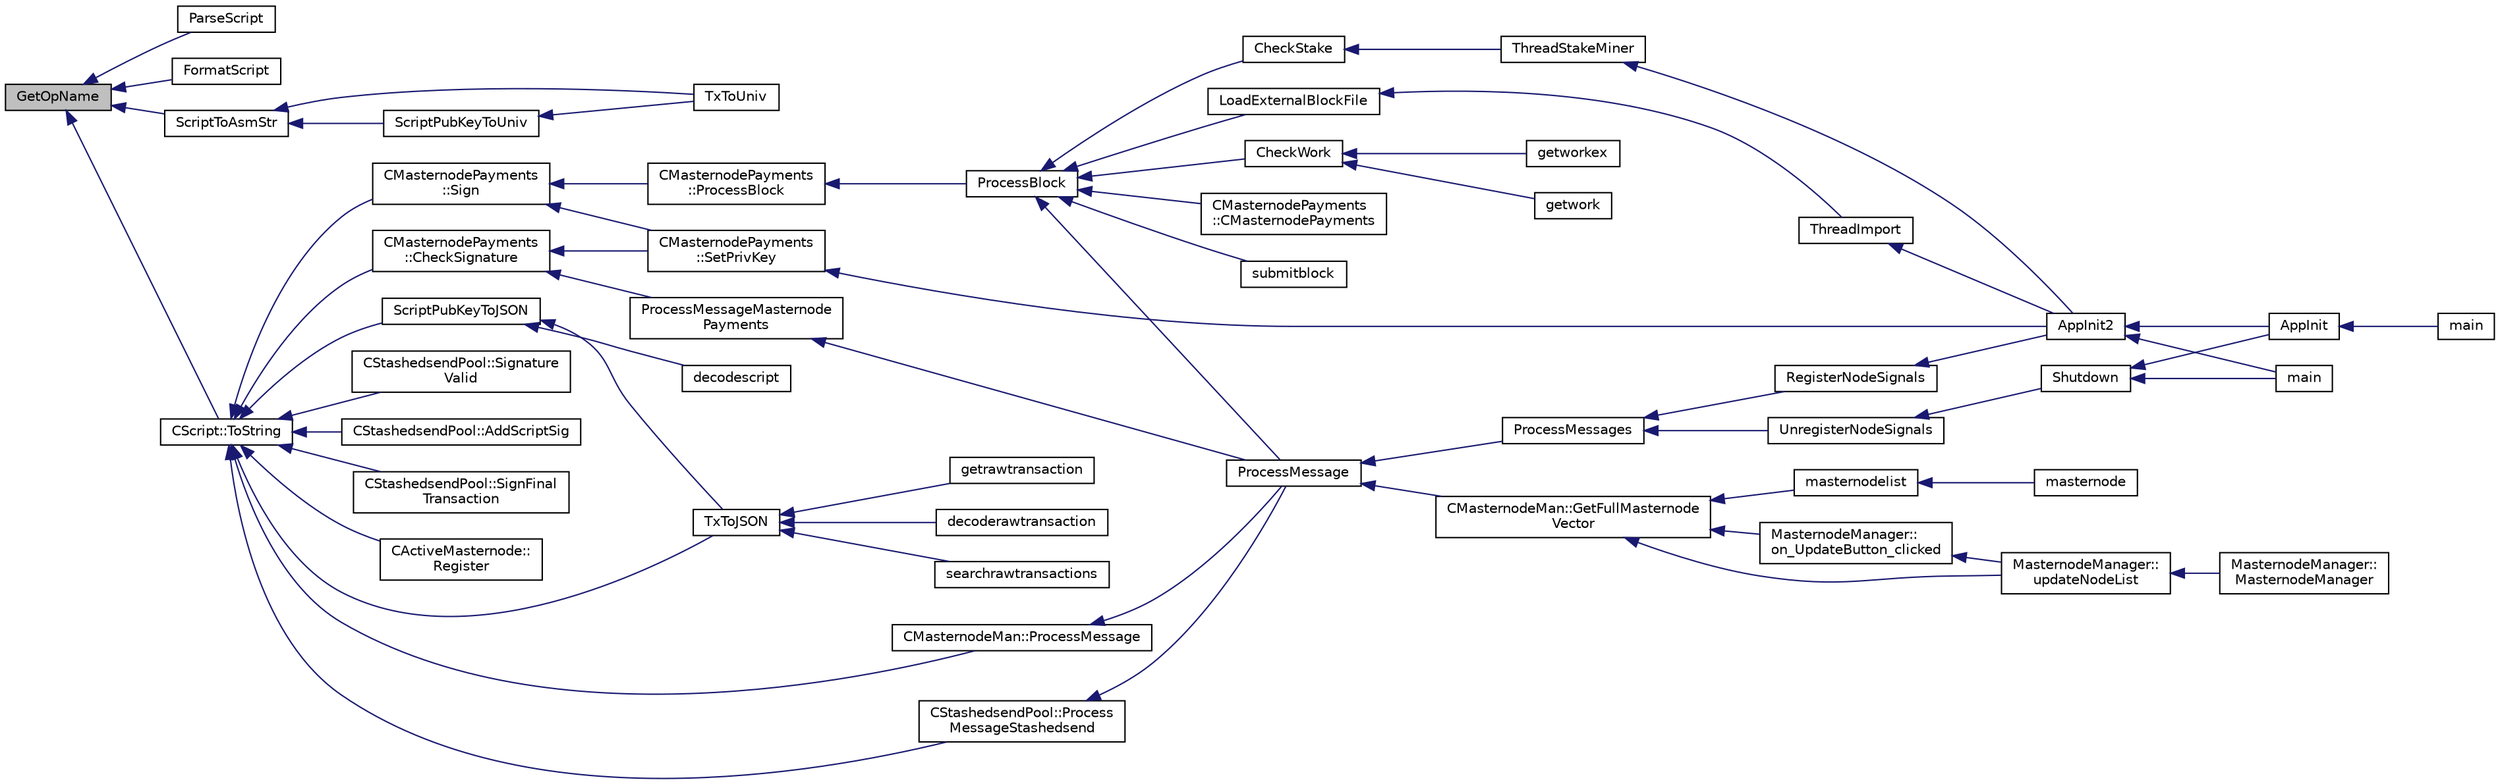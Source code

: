 digraph "GetOpName"
{
  edge [fontname="Helvetica",fontsize="10",labelfontname="Helvetica",labelfontsize="10"];
  node [fontname="Helvetica",fontsize="10",shape=record];
  rankdir="LR";
  Node540 [label="GetOpName",height=0.2,width=0.4,color="black", fillcolor="grey75", style="filled", fontcolor="black"];
  Node540 -> Node541 [dir="back",color="midnightblue",fontsize="10",style="solid",fontname="Helvetica"];
  Node541 [label="ParseScript",height=0.2,width=0.4,color="black", fillcolor="white", style="filled",URL="$da/d4a/core__read_8cpp.html#a29989c95b21abde8baf8b48a73f9b9a8"];
  Node540 -> Node542 [dir="back",color="midnightblue",fontsize="10",style="solid",fontname="Helvetica"];
  Node542 [label="FormatScript",height=0.2,width=0.4,color="black", fillcolor="white", style="filled",URL="$d5/d2e/core__write_8cpp.html#abeb7405bc4dc9fcf98f3659b2e73d514"];
  Node540 -> Node543 [dir="back",color="midnightblue",fontsize="10",style="solid",fontname="Helvetica"];
  Node543 [label="ScriptToAsmStr",height=0.2,width=0.4,color="black", fillcolor="white", style="filled",URL="$d5/d2e/core__write_8cpp.html#a97f55ea967c54b81091af210145b128b",tooltip="Create the assembly string representation of a CScript object. "];
  Node543 -> Node544 [dir="back",color="midnightblue",fontsize="10",style="solid",fontname="Helvetica"];
  Node544 [label="ScriptPubKeyToUniv",height=0.2,width=0.4,color="black", fillcolor="white", style="filled",URL="$d5/d2e/core__write_8cpp.html#a4a51bf7268adbdcd58e7af445ea4db61"];
  Node544 -> Node545 [dir="back",color="midnightblue",fontsize="10",style="solid",fontname="Helvetica"];
  Node545 [label="TxToUniv",height=0.2,width=0.4,color="black", fillcolor="white", style="filled",URL="$d5/d2e/core__write_8cpp.html#aeb901ca565e3df0e3bc0c9863ad8f53a"];
  Node543 -> Node545 [dir="back",color="midnightblue",fontsize="10",style="solid",fontname="Helvetica"];
  Node540 -> Node546 [dir="back",color="midnightblue",fontsize="10",style="solid",fontname="Helvetica"];
  Node546 [label="CScript::ToString",height=0.2,width=0.4,color="black", fillcolor="white", style="filled",URL="$d9/d4b/class_c_script.html#a75ea7216fa3b083fe7efffe72704c3b7"];
  Node546 -> Node547 [dir="back",color="midnightblue",fontsize="10",style="solid",fontname="Helvetica"];
  Node547 [label="CActiveMasternode::\lRegister",height=0.2,width=0.4,color="black", fillcolor="white", style="filled",URL="$d9/d29/class_c_active_masternode.html#a1fd28a721112cda22fe2f9e1045cf397",tooltip="Register any Masternode. "];
  Node546 -> Node548 [dir="back",color="midnightblue",fontsize="10",style="solid",fontname="Helvetica"];
  Node548 [label="CMasternodePayments\l::CheckSignature",height=0.2,width=0.4,color="black", fillcolor="white", style="filled",URL="$dc/d9a/class_c_masternode_payments.html#a2ca2af0178969784235c7917b226af32"];
  Node548 -> Node549 [dir="back",color="midnightblue",fontsize="10",style="solid",fontname="Helvetica"];
  Node549 [label="ProcessMessageMasternode\lPayments",height=0.2,width=0.4,color="black", fillcolor="white", style="filled",URL="$dc/d20/masternode-payments_8h.html#a8c28fb440d8031543d1de309e34c40f2"];
  Node549 -> Node550 [dir="back",color="midnightblue",fontsize="10",style="solid",fontname="Helvetica"];
  Node550 [label="ProcessMessage",height=0.2,width=0.4,color="black", fillcolor="white", style="filled",URL="$df/d0a/main_8cpp.html#a8ba92b1a4bce3c835e887a9073d17d8e"];
  Node550 -> Node551 [dir="back",color="midnightblue",fontsize="10",style="solid",fontname="Helvetica"];
  Node551 [label="ProcessMessages",height=0.2,width=0.4,color="black", fillcolor="white", style="filled",URL="$d4/dbf/main_8h.html#a196f9318f02448b85b28d612698934fd"];
  Node551 -> Node552 [dir="back",color="midnightblue",fontsize="10",style="solid",fontname="Helvetica"];
  Node552 [label="RegisterNodeSignals",height=0.2,width=0.4,color="black", fillcolor="white", style="filled",URL="$d4/dbf/main_8h.html#ab02615ff65f91d69f8d786ec900baa8a",tooltip="Register with a network node to receive its signals. "];
  Node552 -> Node553 [dir="back",color="midnightblue",fontsize="10",style="solid",fontname="Helvetica"];
  Node553 [label="AppInit2",height=0.2,width=0.4,color="black", fillcolor="white", style="filled",URL="$d8/dc0/init_8h.html#a1a4c1bfbf6ba1db77e988b89b9cadfd3",tooltip="Initialize ion. "];
  Node553 -> Node554 [dir="back",color="midnightblue",fontsize="10",style="solid",fontname="Helvetica"];
  Node554 [label="AppInit",height=0.2,width=0.4,color="black", fillcolor="white", style="filled",URL="$d4/d35/iond_8cpp.html#ac59316b767e6984e1285f0531275286b"];
  Node554 -> Node555 [dir="back",color="midnightblue",fontsize="10",style="solid",fontname="Helvetica"];
  Node555 [label="main",height=0.2,width=0.4,color="black", fillcolor="white", style="filled",URL="$d4/d35/iond_8cpp.html#a0ddf1224851353fc92bfbff6f499fa97"];
  Node553 -> Node556 [dir="back",color="midnightblue",fontsize="10",style="solid",fontname="Helvetica"];
  Node556 [label="main",height=0.2,width=0.4,color="black", fillcolor="white", style="filled",URL="$d5/d2d/ion_8cpp.html#a0ddf1224851353fc92bfbff6f499fa97"];
  Node551 -> Node557 [dir="back",color="midnightblue",fontsize="10",style="solid",fontname="Helvetica"];
  Node557 [label="UnregisterNodeSignals",height=0.2,width=0.4,color="black", fillcolor="white", style="filled",URL="$d4/dbf/main_8h.html#a3ef0cc6e9d9d6435ee2a5569244d6ebd",tooltip="Unregister a network node. "];
  Node557 -> Node558 [dir="back",color="midnightblue",fontsize="10",style="solid",fontname="Helvetica"];
  Node558 [label="Shutdown",height=0.2,width=0.4,color="black", fillcolor="white", style="filled",URL="$d8/dc0/init_8h.html#ac5f038c2b480cf9ef5e19e3eba8dbaf9"];
  Node558 -> Node554 [dir="back",color="midnightblue",fontsize="10",style="solid",fontname="Helvetica"];
  Node558 -> Node556 [dir="back",color="midnightblue",fontsize="10",style="solid",fontname="Helvetica"];
  Node550 -> Node559 [dir="back",color="midnightblue",fontsize="10",style="solid",fontname="Helvetica"];
  Node559 [label="CMasternodeMan::GetFullMasternode\lVector",height=0.2,width=0.4,color="black", fillcolor="white", style="filled",URL="$dc/d6b/class_c_masternode_man.html#ab39e213a7601e1bef2eba1d5d63206f5"];
  Node559 -> Node560 [dir="back",color="midnightblue",fontsize="10",style="solid",fontname="Helvetica"];
  Node560 [label="MasternodeManager::\lupdateNodeList",height=0.2,width=0.4,color="black", fillcolor="white", style="filled",URL="$d9/d70/class_masternode_manager.html#a5485a8bd6ccf673027165cc1207dfae9"];
  Node560 -> Node561 [dir="back",color="midnightblue",fontsize="10",style="solid",fontname="Helvetica"];
  Node561 [label="MasternodeManager::\lMasternodeManager",height=0.2,width=0.4,color="black", fillcolor="white", style="filled",URL="$d9/d70/class_masternode_manager.html#ad18cb99065e056e6b791e2356de826bf"];
  Node559 -> Node562 [dir="back",color="midnightblue",fontsize="10",style="solid",fontname="Helvetica"];
  Node562 [label="MasternodeManager::\lon_UpdateButton_clicked",height=0.2,width=0.4,color="black", fillcolor="white", style="filled",URL="$d9/d70/class_masternode_manager.html#ae8d07b4d869e3eb09fe1be445eff0430"];
  Node562 -> Node560 [dir="back",color="midnightblue",fontsize="10",style="solid",fontname="Helvetica"];
  Node559 -> Node563 [dir="back",color="midnightblue",fontsize="10",style="solid",fontname="Helvetica"];
  Node563 [label="masternodelist",height=0.2,width=0.4,color="black", fillcolor="white", style="filled",URL="$d5/d6b/rpcstashedsend_8cpp.html#a3a7ed7e37f21eb2912afc6e776f7236c"];
  Node563 -> Node564 [dir="back",color="midnightblue",fontsize="10",style="solid",fontname="Helvetica"];
  Node564 [label="masternode",height=0.2,width=0.4,color="black", fillcolor="white", style="filled",URL="$d5/d6b/rpcstashedsend_8cpp.html#a30609e443aeb47c29ed0878d16b1b5e1"];
  Node548 -> Node565 [dir="back",color="midnightblue",fontsize="10",style="solid",fontname="Helvetica"];
  Node565 [label="CMasternodePayments\l::SetPrivKey",height=0.2,width=0.4,color="black", fillcolor="white", style="filled",URL="$dc/d9a/class_c_masternode_payments.html#a525bcafd8d00b58a3e05a848ef493603"];
  Node565 -> Node553 [dir="back",color="midnightblue",fontsize="10",style="solid",fontname="Helvetica"];
  Node546 -> Node566 [dir="back",color="midnightblue",fontsize="10",style="solid",fontname="Helvetica"];
  Node566 [label="CMasternodePayments\l::Sign",height=0.2,width=0.4,color="black", fillcolor="white", style="filled",URL="$dc/d9a/class_c_masternode_payments.html#a7d04afdf936b8de605ab6f478c7fad51"];
  Node566 -> Node567 [dir="back",color="midnightblue",fontsize="10",style="solid",fontname="Helvetica"];
  Node567 [label="CMasternodePayments\l::ProcessBlock",height=0.2,width=0.4,color="black", fillcolor="white", style="filled",URL="$dc/d9a/class_c_masternode_payments.html#aa23dfbc148f10f601e9771bfcffea441"];
  Node567 -> Node568 [dir="back",color="midnightblue",fontsize="10",style="solid",fontname="Helvetica"];
  Node568 [label="ProcessBlock",height=0.2,width=0.4,color="black", fillcolor="white", style="filled",URL="$d4/dbf/main_8h.html#a7c8a7be3439bb5e1e40548a332a3cf29"];
  Node568 -> Node569 [dir="back",color="midnightblue",fontsize="10",style="solid",fontname="Helvetica"];
  Node569 [label="LoadExternalBlockFile",height=0.2,width=0.4,color="black", fillcolor="white", style="filled",URL="$df/d0a/main_8cpp.html#afbdbbb5a1b376748e5460cbcf644a9af"];
  Node569 -> Node570 [dir="back",color="midnightblue",fontsize="10",style="solid",fontname="Helvetica"];
  Node570 [label="ThreadImport",height=0.2,width=0.4,color="black", fillcolor="white", style="filled",URL="$d4/dbf/main_8h.html#a0189c34248cd89bbbe20d4d6045bd7c9"];
  Node570 -> Node553 [dir="back",color="midnightblue",fontsize="10",style="solid",fontname="Helvetica"];
  Node568 -> Node550 [dir="back",color="midnightblue",fontsize="10",style="solid",fontname="Helvetica"];
  Node568 -> Node571 [dir="back",color="midnightblue",fontsize="10",style="solid",fontname="Helvetica"];
  Node571 [label="CMasternodePayments\l::CMasternodePayments",height=0.2,width=0.4,color="black", fillcolor="white", style="filled",URL="$dc/d9a/class_c_masternode_payments.html#a4b9454f265a927528c881716e7649973"];
  Node568 -> Node572 [dir="back",color="midnightblue",fontsize="10",style="solid",fontname="Helvetica"];
  Node572 [label="CheckWork",height=0.2,width=0.4,color="black", fillcolor="white", style="filled",URL="$de/d13/miner_8h.html#aadd8a05aa6d8fae1c0f4daa5e971a12a",tooltip="Check mined proof-of-work block. "];
  Node572 -> Node573 [dir="back",color="midnightblue",fontsize="10",style="solid",fontname="Helvetica"];
  Node573 [label="getworkex",height=0.2,width=0.4,color="black", fillcolor="white", style="filled",URL="$d4/ddd/rpcmining_8cpp.html#aa40f86dc468a3f2ef4a3bba99e20a069"];
  Node572 -> Node574 [dir="back",color="midnightblue",fontsize="10",style="solid",fontname="Helvetica"];
  Node574 [label="getwork",height=0.2,width=0.4,color="black", fillcolor="white", style="filled",URL="$d4/ddd/rpcmining_8cpp.html#a356be62c93d38267a7da9e1cb644d547"];
  Node568 -> Node575 [dir="back",color="midnightblue",fontsize="10",style="solid",fontname="Helvetica"];
  Node575 [label="CheckStake",height=0.2,width=0.4,color="black", fillcolor="white", style="filled",URL="$de/d13/miner_8h.html#a68be4bcfa03b86095641eac5ca996fed",tooltip="Check mined proof-of-stake block. "];
  Node575 -> Node576 [dir="back",color="midnightblue",fontsize="10",style="solid",fontname="Helvetica"];
  Node576 [label="ThreadStakeMiner",height=0.2,width=0.4,color="black", fillcolor="white", style="filled",URL="$d6/de3/miner_8cpp.html#a31faece5ef0e403969b3d3debd79b352"];
  Node576 -> Node553 [dir="back",color="midnightblue",fontsize="10",style="solid",fontname="Helvetica"];
  Node568 -> Node577 [dir="back",color="midnightblue",fontsize="10",style="solid",fontname="Helvetica"];
  Node577 [label="submitblock",height=0.2,width=0.4,color="black", fillcolor="white", style="filled",URL="$d4/ddd/rpcmining_8cpp.html#a6fc1aa077add8cb1c74207056616134d"];
  Node566 -> Node565 [dir="back",color="midnightblue",fontsize="10",style="solid",fontname="Helvetica"];
  Node546 -> Node578 [dir="back",color="midnightblue",fontsize="10",style="solid",fontname="Helvetica"];
  Node578 [label="CMasternodeMan::ProcessMessage",height=0.2,width=0.4,color="black", fillcolor="white", style="filled",URL="$dc/d6b/class_c_masternode_man.html#ae3e5d263cebdcd932eca49caeadce9aa"];
  Node578 -> Node550 [dir="back",color="midnightblue",fontsize="10",style="solid",fontname="Helvetica"];
  Node546 -> Node579 [dir="back",color="midnightblue",fontsize="10",style="solid",fontname="Helvetica"];
  Node579 [label="ScriptPubKeyToJSON",height=0.2,width=0.4,color="black", fillcolor="white", style="filled",URL="$dc/da8/rpcrawtransaction_8cpp.html#acb6efc0d76394e3858fe7451148069c2"];
  Node579 -> Node580 [dir="back",color="midnightblue",fontsize="10",style="solid",fontname="Helvetica"];
  Node580 [label="TxToJSON",height=0.2,width=0.4,color="black", fillcolor="white", style="filled",URL="$dc/da8/rpcrawtransaction_8cpp.html#a366b04dae2aae86eee356cc85d759268"];
  Node580 -> Node581 [dir="back",color="midnightblue",fontsize="10",style="solid",fontname="Helvetica"];
  Node581 [label="getrawtransaction",height=0.2,width=0.4,color="black", fillcolor="white", style="filled",URL="$dc/da8/rpcrawtransaction_8cpp.html#a12e1b8a05d99d1544e5343c2282cc55a"];
  Node580 -> Node582 [dir="back",color="midnightblue",fontsize="10",style="solid",fontname="Helvetica"];
  Node582 [label="decoderawtransaction",height=0.2,width=0.4,color="black", fillcolor="white", style="filled",URL="$dc/da8/rpcrawtransaction_8cpp.html#a6775c600b1bfdbb22f38e5f1cd27cfea"];
  Node580 -> Node583 [dir="back",color="midnightblue",fontsize="10",style="solid",fontname="Helvetica"];
  Node583 [label="searchrawtransactions",height=0.2,width=0.4,color="black", fillcolor="white", style="filled",URL="$dc/da8/rpcrawtransaction_8cpp.html#ae119520f4c7a75fcaf31fbfaf8dff482"];
  Node579 -> Node584 [dir="back",color="midnightblue",fontsize="10",style="solid",fontname="Helvetica"];
  Node584 [label="decodescript",height=0.2,width=0.4,color="black", fillcolor="white", style="filled",URL="$dc/da8/rpcrawtransaction_8cpp.html#a342172992e2fa92490e8d83c2e95e87e"];
  Node546 -> Node580 [dir="back",color="midnightblue",fontsize="10",style="solid",fontname="Helvetica"];
  Node546 -> Node585 [dir="back",color="midnightblue",fontsize="10",style="solid",fontname="Helvetica"];
  Node585 [label="CStashedsendPool::Process\lMessageStashedsend",height=0.2,width=0.4,color="black", fillcolor="white", style="filled",URL="$dd/d8a/class_c_stashedsend_pool.html#a62b472a4e4b1e634bc2e8621be17888e",tooltip="Process a Stashedsend message using the Stashedsend protocol. "];
  Node585 -> Node550 [dir="back",color="midnightblue",fontsize="10",style="solid",fontname="Helvetica"];
  Node546 -> Node586 [dir="back",color="midnightblue",fontsize="10",style="solid",fontname="Helvetica"];
  Node586 [label="CStashedsendPool::Signature\lValid",height=0.2,width=0.4,color="black", fillcolor="white", style="filled",URL="$dd/d8a/class_c_stashedsend_pool.html#aac0148eb0e63ce636545a18522f7f59b",tooltip="Check to make sure a signature matches an input in the pool. "];
  Node546 -> Node587 [dir="back",color="midnightblue",fontsize="10",style="solid",fontname="Helvetica"];
  Node587 [label="CStashedsendPool::AddScriptSig",height=0.2,width=0.4,color="black", fillcolor="white", style="filled",URL="$dd/d8a/class_c_stashedsend_pool.html#a03e21e58f84272bd6012ba36290cb128",tooltip="Add signature to a vin. "];
  Node546 -> Node588 [dir="back",color="midnightblue",fontsize="10",style="solid",fontname="Helvetica"];
  Node588 [label="CStashedsendPool::SignFinal\lTransaction",height=0.2,width=0.4,color="black", fillcolor="white", style="filled",URL="$dd/d8a/class_c_stashedsend_pool.html#aa4e76a2c5ccd3fedef74f5e0b12c87f1",tooltip="As a client, check and sign the final transaction. "];
}
